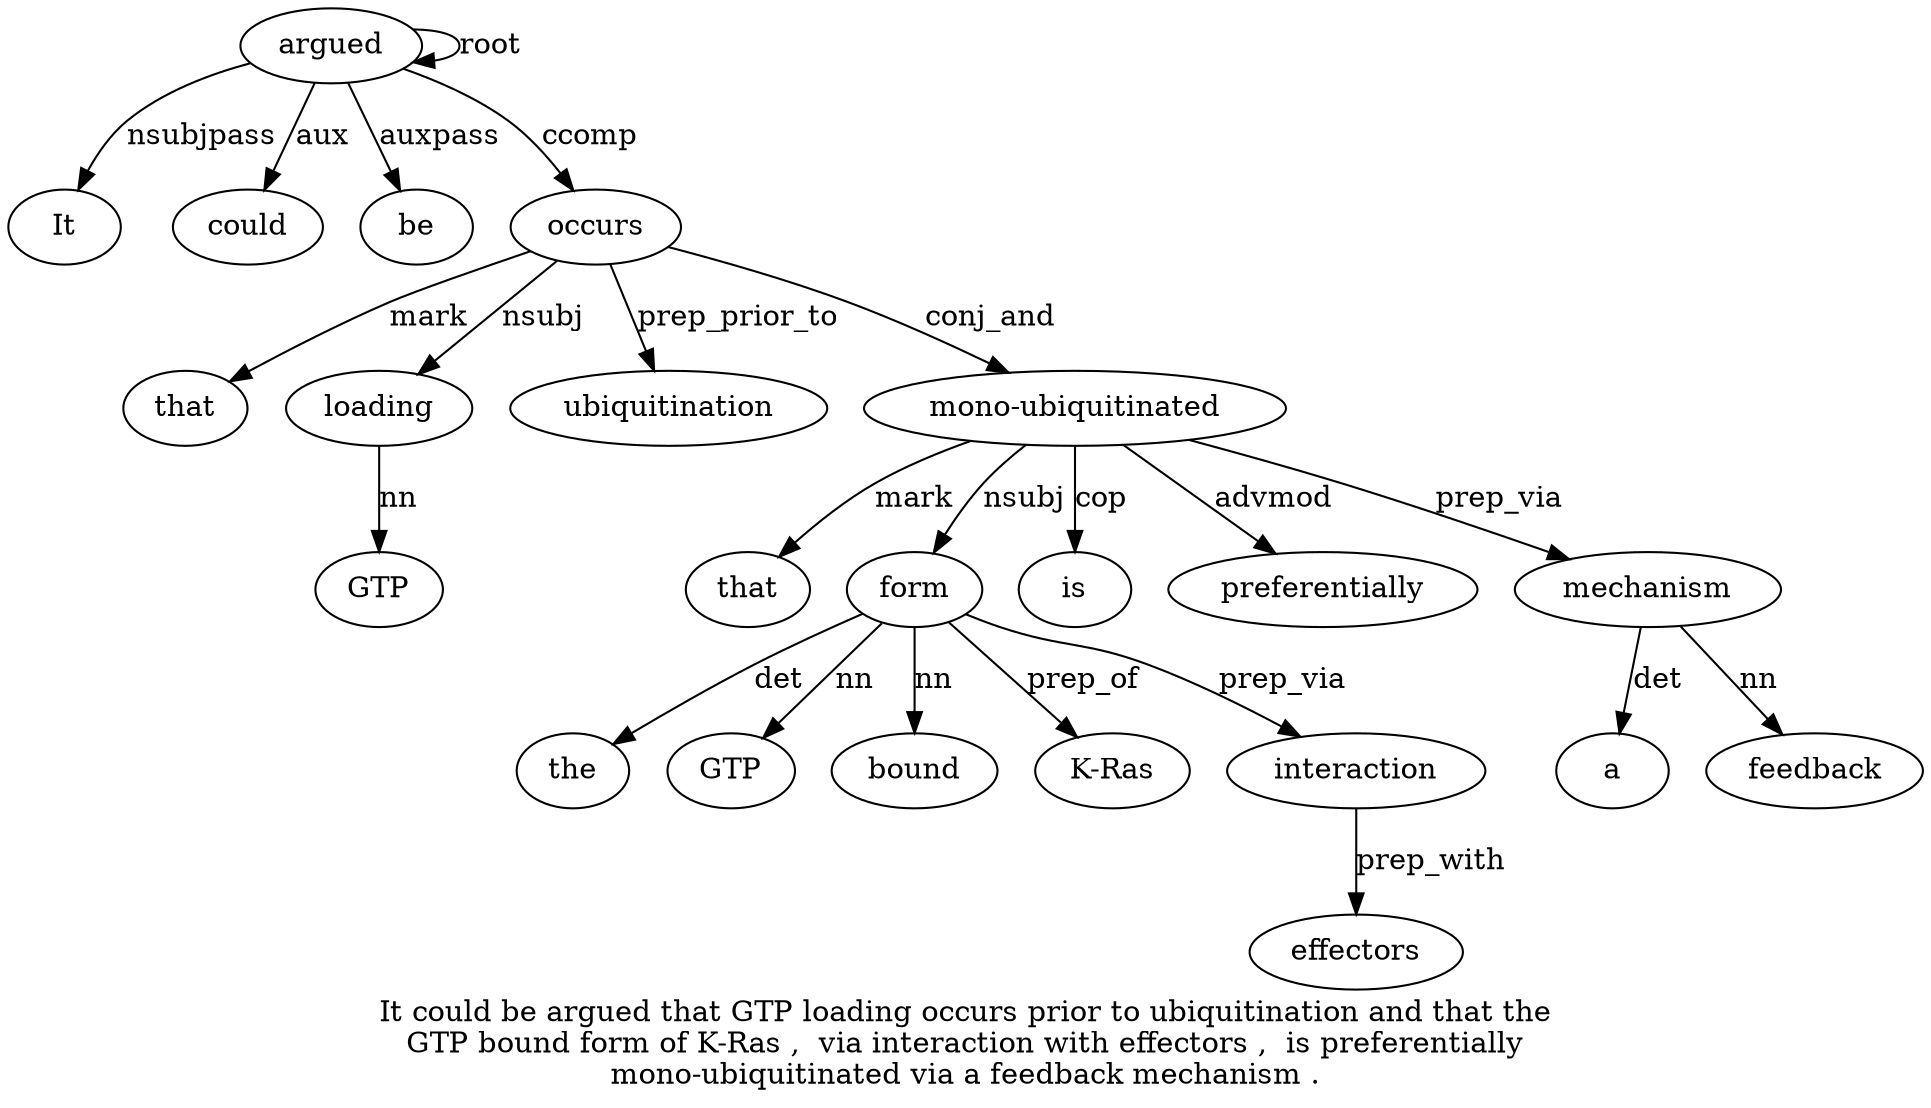 digraph "It could be argued that GTP loading occurs prior to ubiquitination and that the GTP bound form of K-Ras ,  via interaction with effectors ,  is preferentially mono-ubiquitinated via a feedback mechanism ." {
label="It could be argued that GTP loading occurs prior to ubiquitination and that the
GTP bound form of K-Ras ,  via interaction with effectors ,  is preferentially
mono-ubiquitinated via a feedback mechanism .";
argued4 [style=filled, fillcolor=white, label=argued];
It1 [style=filled, fillcolor=white, label=It];
argued4 -> It1  [label=nsubjpass];
could2 [style=filled, fillcolor=white, label=could];
argued4 -> could2  [label=aux];
be3 [style=filled, fillcolor=white, label=be];
argued4 -> be3  [label=auxpass];
argued4 -> argued4  [label=root];
occurs8 [style=filled, fillcolor=white, label=occurs];
that5 [style=filled, fillcolor=white, label=that];
occurs8 -> that5  [label=mark];
loading7 [style=filled, fillcolor=white, label=loading];
GTP6 [style=filled, fillcolor=white, label=GTP];
loading7 -> GTP6  [label=nn];
occurs8 -> loading7  [label=nsubj];
argued4 -> occurs8  [label=ccomp];
ubiquitination11 [style=filled, fillcolor=white, label=ubiquitination];
occurs8 -> ubiquitination11  [label=prep_prior_to];
"mono-ubiquitinated28" [style=filled, fillcolor=white, label="mono-ubiquitinated"];
that13 [style=filled, fillcolor=white, label=that];
"mono-ubiquitinated28" -> that13  [label=mark];
form17 [style=filled, fillcolor=white, label=form];
the14 [style=filled, fillcolor=white, label=the];
form17 -> the14  [label=det];
GTP15 [style=filled, fillcolor=white, label=GTP];
form17 -> GTP15  [label=nn];
bound16 [style=filled, fillcolor=white, label=bound];
form17 -> bound16  [label=nn];
"mono-ubiquitinated28" -> form17  [label=nsubj];
"K-Ras19" [style=filled, fillcolor=white, label="K-Ras"];
form17 -> "K-Ras19"  [label=prep_of];
interaction22 [style=filled, fillcolor=white, label=interaction];
form17 -> interaction22  [label=prep_via];
effectors24 [style=filled, fillcolor=white, label=effectors];
interaction22 -> effectors24  [label=prep_with];
is26 [style=filled, fillcolor=white, label=is];
"mono-ubiquitinated28" -> is26  [label=cop];
preferentially27 [style=filled, fillcolor=white, label=preferentially];
"mono-ubiquitinated28" -> preferentially27  [label=advmod];
occurs8 -> "mono-ubiquitinated28"  [label=conj_and];
mechanism32 [style=filled, fillcolor=white, label=mechanism];
a30 [style=filled, fillcolor=white, label=a];
mechanism32 -> a30  [label=det];
feedback31 [style=filled, fillcolor=white, label=feedback];
mechanism32 -> feedback31  [label=nn];
"mono-ubiquitinated28" -> mechanism32  [label=prep_via];
}
